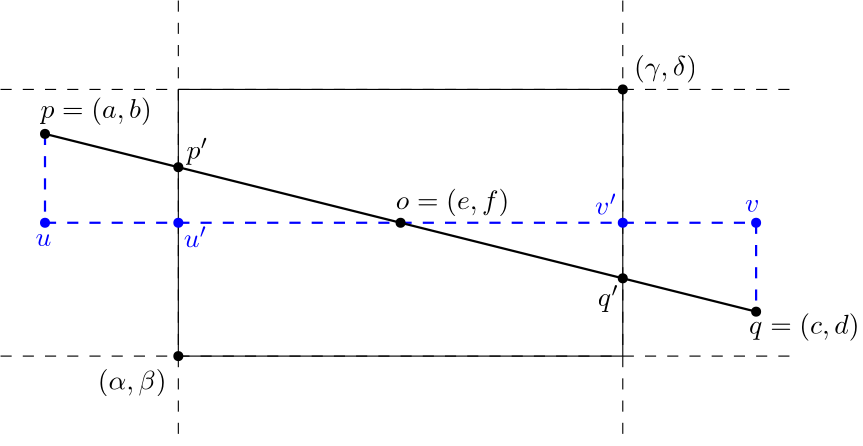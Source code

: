 <?xml version="1.0"?>
<!DOCTYPE ipe SYSTEM "ipe.dtd">
<ipe version="70005" creator="Ipe 7.1.4">
<info created="D:20140515115418" modified="D:20141107105517"/>
<ipestyle name="basic">
<symbol name="arrow/arc(spx)">
<path stroke="sym-stroke" fill="sym-stroke" pen="sym-pen">
0 0 m
-1 0.333 l
-1 -0.333 l
h
</path>
</symbol>
<symbol name="arrow/farc(spx)">
<path stroke="sym-stroke" fill="white" pen="sym-pen">
0 0 m
-1 0.333 l
-1 -0.333 l
h
</path>
</symbol>
<symbol name="mark/circle(sx)" transformations="translations">
<path fill="sym-stroke">
0.6 0 0 0.6 0 0 e
0.4 0 0 0.4 0 0 e
</path>
</symbol>
<symbol name="mark/disk(sx)" transformations="translations">
<path fill="sym-stroke">
0.6 0 0 0.6 0 0 e
</path>
</symbol>
<symbol name="mark/fdisk(sfx)" transformations="translations">
<group>
<path fill="sym-fill">
0.5 0 0 0.5 0 0 e
</path>
<path fill="sym-stroke" fillrule="eofill">
0.6 0 0 0.6 0 0 e
0.4 0 0 0.4 0 0 e
</path>
</group>
</symbol>
<symbol name="mark/box(sx)" transformations="translations">
<path fill="sym-stroke" fillrule="eofill">
-0.6 -0.6 m
0.6 -0.6 l
0.6 0.6 l
-0.6 0.6 l
h
-0.4 -0.4 m
0.4 -0.4 l
0.4 0.4 l
-0.4 0.4 l
h
</path>
</symbol>
<symbol name="mark/square(sx)" transformations="translations">
<path fill="sym-stroke">
-0.6 -0.6 m
0.6 -0.6 l
0.6 0.6 l
-0.6 0.6 l
h
</path>
</symbol>
<symbol name="mark/fsquare(sfx)" transformations="translations">
<group>
<path fill="sym-fill">
-0.5 -0.5 m
0.5 -0.5 l
0.5 0.5 l
-0.5 0.5 l
h
</path>
<path fill="sym-stroke" fillrule="eofill">
-0.6 -0.6 m
0.6 -0.6 l
0.6 0.6 l
-0.6 0.6 l
h
-0.4 -0.4 m
0.4 -0.4 l
0.4 0.4 l
-0.4 0.4 l
h
</path>
</group>
</symbol>
<symbol name="mark/cross(sx)" transformations="translations">
<group>
<path fill="sym-stroke">
-0.43 -0.57 m
0.57 0.43 l
0.43 0.57 l
-0.57 -0.43 l
h
</path>
<path fill="sym-stroke">
-0.43 0.57 m
0.57 -0.43 l
0.43 -0.57 l
-0.57 0.43 l
h
</path>
</group>
</symbol>
<symbol name="arrow/fnormal(spx)">
<path stroke="sym-stroke" fill="white" pen="sym-pen">
0 0 m
-1 0.333 l
-1 -0.333 l
h
</path>
</symbol>
<symbol name="arrow/pointed(spx)">
<path stroke="sym-stroke" fill="sym-stroke" pen="sym-pen">
0 0 m
-1 0.333 l
-0.8 0 l
-1 -0.333 l
h
</path>
</symbol>
<symbol name="arrow/fpointed(spx)">
<path stroke="sym-stroke" fill="white" pen="sym-pen">
0 0 m
-1 0.333 l
-0.8 0 l
-1 -0.333 l
h
</path>
</symbol>
<symbol name="arrow/linear(spx)">
<path stroke="sym-stroke" pen="sym-pen">
-1 0.333 m
0 0 l
-1 -0.333 l
</path>
</symbol>
<symbol name="arrow/fdouble(spx)">
<path stroke="sym-stroke" fill="white" pen="sym-pen">
0 0 m
-1 0.333 l
-1 -0.333 l
h
-1 0 m
-2 0.333 l
-2 -0.333 l
h
</path>
</symbol>
<symbol name="arrow/double(spx)">
<path stroke="sym-stroke" fill="sym-stroke" pen="sym-pen">
0 0 m
-1 0.333 l
-1 -0.333 l
h
-1 0 m
-2 0.333 l
-2 -0.333 l
h
</path>
</symbol>
<pen name="heavier" value="0.8"/>
<pen name="fat" value="1.2"/>
<pen name="ultrafat" value="2"/>
<symbolsize name="large" value="5"/>
<symbolsize name="small" value="2"/>
<symbolsize name="tiny" value="1.1"/>
<arrowsize name="large" value="10"/>
<arrowsize name="small" value="5"/>
<arrowsize name="tiny" value="3"/>
<color name="red" value="1 0 0"/>
<color name="green" value="0 1 0"/>
<color name="blue" value="0 0 1"/>
<color name="yellow" value="1 1 0"/>
<color name="orange" value="1 0.647 0"/>
<color name="gold" value="1 0.843 0"/>
<color name="purple" value="0.627 0.125 0.941"/>
<color name="gray" value="0.745"/>
<color name="brown" value="0.647 0.165 0.165"/>
<color name="navy" value="0 0 0.502"/>
<color name="pink" value="1 0.753 0.796"/>
<color name="seagreen" value="0.18 0.545 0.341"/>
<color name="turquoise" value="0.251 0.878 0.816"/>
<color name="violet" value="0.933 0.51 0.933"/>
<color name="darkblue" value="0 0 0.545"/>
<color name="darkcyan" value="0 0.545 0.545"/>
<color name="darkgray" value="0.663"/>
<color name="darkgreen" value="0 0.392 0"/>
<color name="darkmagenta" value="0.545 0 0.545"/>
<color name="darkorange" value="1 0.549 0"/>
<color name="darkred" value="0.545 0 0"/>
<color name="lightblue" value="0.678 0.847 0.902"/>
<color name="lightcyan" value="0.878 1 1"/>
<color name="lightgray" value="0.827"/>
<color name="lightgreen" value="0.565 0.933 0.565"/>
<color name="lightyellow" value="1 1 0.878"/>
<dashstyle name="dashed" value="[4] 0"/>
<dashstyle name="dotted" value="[1 3] 0"/>
<dashstyle name="dash dotted" value="[4 2 1 2] 0"/>
<dashstyle name="dash dot dotted" value="[4 2 1 2 1 2] 0"/>
<textsize name="large" value="\large"/>
<textsize name="small" value="\small"/>
<textsize name="tiny" value="\tiny"/>
<textsize name="Large" value="\Large"/>
<textsize name="LARGE" value="\LARGE"/>
<textsize name="huge" value="\huge"/>
<textsize name="Huge" value="\Huge"/>
<textsize name="footnote" value="\footnotesize"/>
<textstyle name="center" begin="\begin{center}" end="\end{center}"/>
<textstyle name="itemize" begin="\begin{itemize}" end="\end{itemize}"/>
<textstyle name="item" begin="\begin{itemize}\item{}" end="\end{itemize}"/>
<gridsize name="4 pts" value="4"/>
<gridsize name="8 pts (~3 mm)" value="8"/>
<gridsize name="16 pts (~6 mm)" value="16"/>
<gridsize name="32 pts (~12 mm)" value="32"/>
<gridsize name="10 pts (~3.5 mm)" value="10"/>
<gridsize name="20 pts (~7 mm)" value="20"/>
<gridsize name="14 pts (~5 mm)" value="14"/>
<gridsize name="28 pts (~10 mm)" value="28"/>
<gridsize name="56 pts (~20 mm)" value="56"/>
<anglesize name="90 deg" value="90"/>
<anglesize name="60 deg" value="60"/>
<anglesize name="45 deg" value="45"/>
<anglesize name="30 deg" value="30"/>
<anglesize name="22.5 deg" value="22.5"/>
<tiling name="falling" angle="-60" step="4" width="1"/>
<tiling name="rising" angle="30" step="4" width="1"/>
</ipestyle>
<page>
<layer name="alpha"/>
<view layers="alpha" active="alpha"/>
<path layer="alpha" stroke="black" dash="dashed">
64 704 m
352 704 l
</path>
<path stroke="black" dash="dashed">
64 608 m
352 608 l
</path>
<path stroke="black" dash="dashed">
288 736 m
288 576 l
</path>
<path stroke="black" dash="dashed">
128 736 m
128 576 l
</path>
<path stroke="blue" dash="dashed" pen="heavier">
80 688 m
80 656 l
336 656 l
336 624 l
</path>
<use name="mark/disk(sx)" pos="128 608" size="normal" stroke="black"/>
<path matrix="0.625 0 0 0.6 48 243.2" stroke="black">
128 768 m
128 608 l
384 608 l
384 768 l
h
</path>
<use matrix="1 0 0 1 -96 -64" name="mark/disk(sx)" pos="384 768" size="normal" stroke="black"/>
<text matrix="1 0 0 1 -13 4" transformations="translations" pos="112 592" stroke="black" type="label" width="24.747" height="7.473" depth="2.49" valign="baseline">$(\alpha, \beta)$</text>
<text matrix="1 0 0 1 -108 -75" transformations="translations" pos="400 784" stroke="black" type="label" width="22.139" height="7.473" depth="2.49" valign="baseline">$(\gamma, \delta)$</text>
<path stroke="black" pen="heavier">
80 688 m
336 624 l
</path>
<use name="mark/disk(sx)" pos="80 688" size="normal" stroke="black"/>
<use name="mark/disk(sx)" pos="336 624" size="normal" stroke="black"/>
<use name="mark/disk(sx)" pos="208 656" size="normal" stroke="black"/>
<use name="mark/disk(sx)" pos="80 656" size="normal" stroke="blue"/>
<use name="mark/disk(sx)" pos="128 656" size="normal" stroke="blue"/>
<use name="mark/disk(sx)" pos="288 656" size="normal" stroke="blue"/>
<use name="mark/disk(sx)" pos="336 656" size="normal" stroke="blue"/>
<use name="mark/disk(sx)" pos="128 676" size="normal" stroke="black"/>
<use name="mark/disk(sx)" pos="288 636" size="normal" stroke="black"/>
<text matrix="1 0 0 1 23 0" transformations="translations" pos="55.3794 693.686" stroke="black" type="label" width="40.014" height="7.473" depth="2.49" valign="baseline">$p = (a, b)$</text>
<text matrix="1 0 0 1 -16 -9" transformations="translations" pos="349.474 625.069" stroke="black" type="label" width="39.762" height="7.473" depth="2.49" valign="baseline">$q = (c,d)$</text>
<text matrix="1 0 0 1 -5 -4" transformations="translations" pos="135.959 683.061" stroke="black" type="label" width="7.808" height="7.497" depth="1.93" valign="baseline">$p&apos;$</text>
<text matrix="1 0 0 1 6 2" transformations="translations" pos="70.5869 645.63" stroke="blue" type="label" width="5.703" height="4.289" depth="0" valign="baseline">$u$</text>
<text matrix="1 0 0 1 -6 1" transformations="translations" pos="135.959 646.157" stroke="blue" type="label" width="8.498" height="7.49" depth="0" valign="baseline">$u&apos;$</text>
<text matrix="1 0 0 1 -4 -8" transformations="translations" pos="210.294 668.827" stroke="black" type="label" width="40.878" height="7.473" depth="2.49" valign="baseline">$o = (e, f)$</text>
<text matrix="1 0 0 1 7 2" transformations="translations" pos="272 624" stroke="black" type="label" width="7.6" height="7.497" depth="1.93" valign="baseline">$q&apos;$</text>
<text matrix="1 0 0 1 6 -13" transformations="translations" pos="272 672" stroke="blue" type="label" width="7.982" height="7.49" depth="0" valign="baseline">$v&apos;$</text>
<text matrix="1 0 0 1 -20 -12" transformations="translations" pos="352 672" stroke="blue" type="label" width="5.187" height="4.289" depth="0" valign="baseline">$v$</text>
</page>
</ipe>
